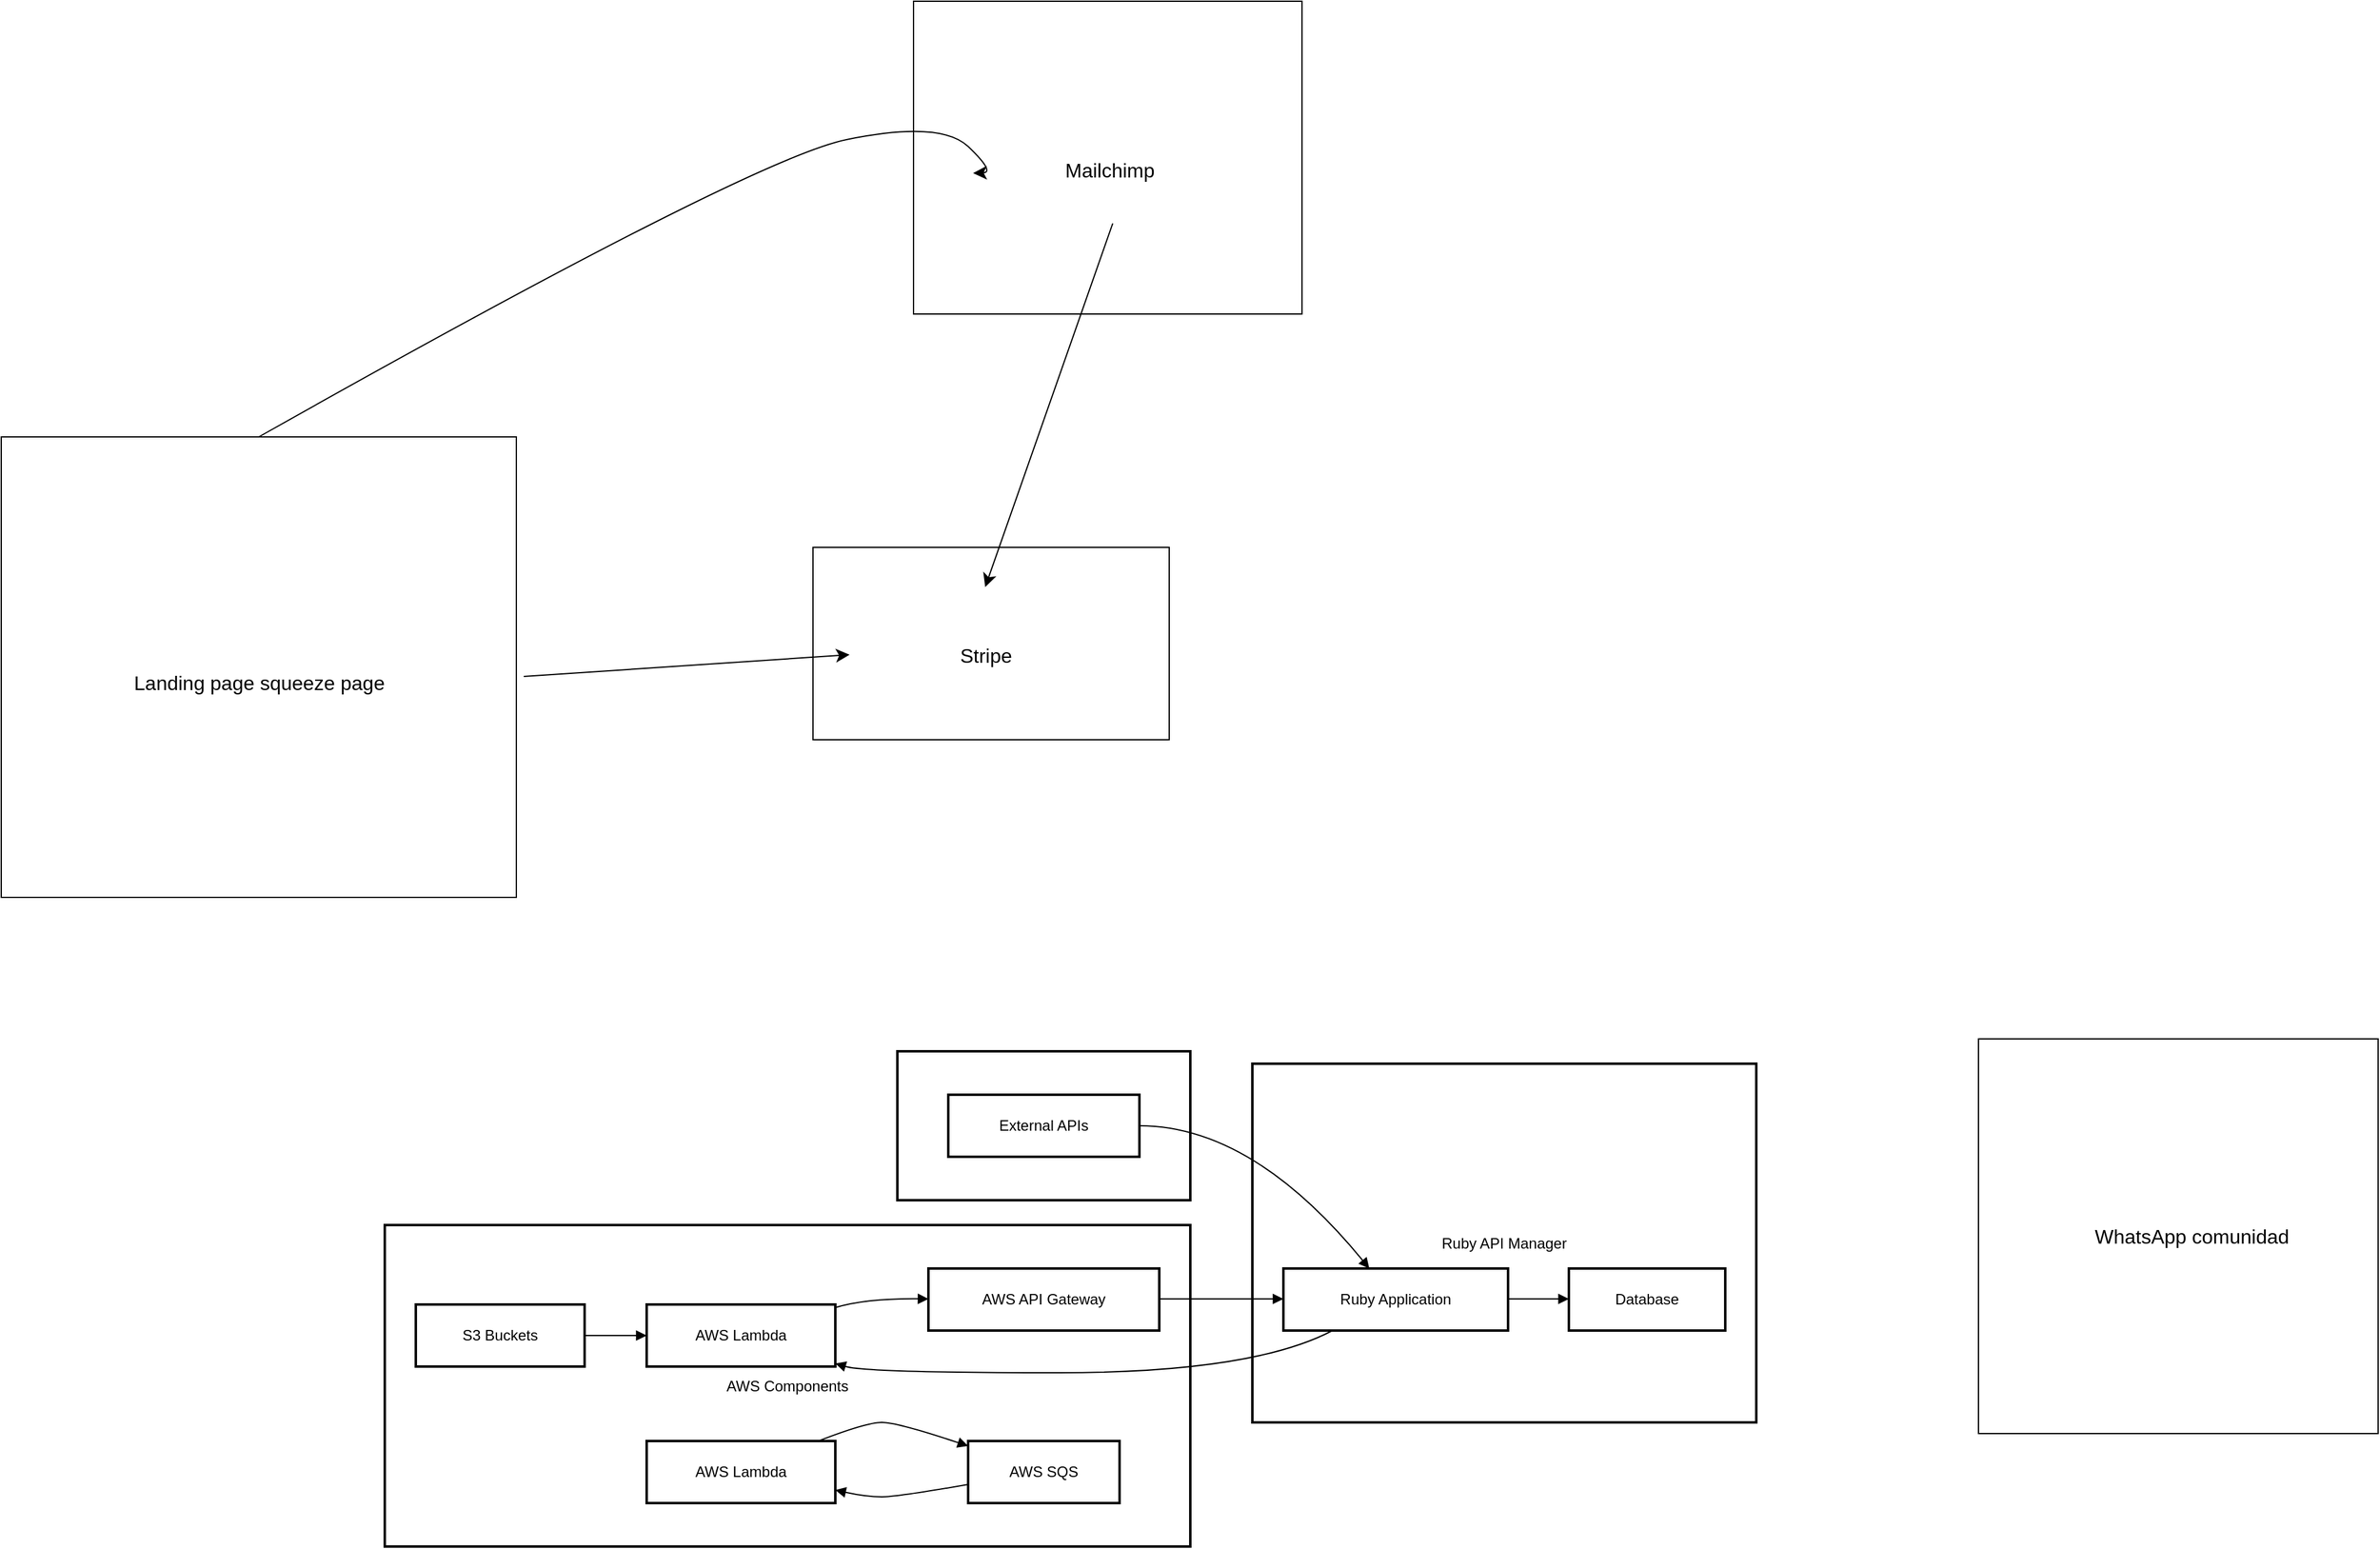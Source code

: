 <mxfile version="25.0.3">
  <diagram name="Página-1" id="dXAmtk8UxJzxFK8MmRvf">
    <mxGraphModel dx="3300" dy="2710" grid="0" gridSize="10" guides="1" tooltips="1" connect="1" arrows="1" fold="1" page="0" pageScale="1" pageWidth="850" pageHeight="1100" math="0" shadow="0">
      <root>
        <mxCell id="0" />
        <mxCell id="1" parent="0" />
        <mxCell id="2" value="External System" style="whiteSpace=wrap;strokeWidth=2;" parent="1" vertex="1">
          <mxGeometry x="421" y="8" width="236" height="120" as="geometry" />
        </mxCell>
        <mxCell id="3" value="Ruby API Manager" style="whiteSpace=wrap;strokeWidth=2;" parent="1" vertex="1">
          <mxGeometry x="707" y="18" width="406" height="289" as="geometry" />
        </mxCell>
        <mxCell id="4" value="AWS Components" style="whiteSpace=wrap;strokeWidth=2;" parent="1" vertex="1">
          <mxGeometry x="8" y="148" width="649" height="259" as="geometry" />
        </mxCell>
        <mxCell id="5" value="S3 Buckets" style="whiteSpace=wrap;strokeWidth=2;" parent="1" vertex="1">
          <mxGeometry x="33" y="212" width="136" height="50" as="geometry" />
        </mxCell>
        <mxCell id="6" value="AWS Lambda" style="whiteSpace=wrap;strokeWidth=2;" parent="1" vertex="1">
          <mxGeometry x="219" y="212" width="152" height="50" as="geometry" />
        </mxCell>
        <mxCell id="7" value="AWS API Gateway" style="whiteSpace=wrap;strokeWidth=2;" parent="1" vertex="1">
          <mxGeometry x="446" y="183" width="186" height="50" as="geometry" />
        </mxCell>
        <mxCell id="8" value="AWS Lambda" style="whiteSpace=wrap;strokeWidth=2;" parent="1" vertex="1">
          <mxGeometry x="219" y="322" width="152" height="50" as="geometry" />
        </mxCell>
        <mxCell id="9" value="AWS SQS" style="whiteSpace=wrap;strokeWidth=2;" parent="1" vertex="1">
          <mxGeometry x="478" y="322" width="122" height="50" as="geometry" />
        </mxCell>
        <mxCell id="10" value="Ruby Application" style="whiteSpace=wrap;strokeWidth=2;" parent="1" vertex="1">
          <mxGeometry x="732" y="183" width="181" height="50" as="geometry" />
        </mxCell>
        <mxCell id="11" value="Database" style="whiteSpace=wrap;strokeWidth=2;" parent="1" vertex="1">
          <mxGeometry x="962" y="183" width="126" height="50" as="geometry" />
        </mxCell>
        <mxCell id="12" value="External APIs" style="whiteSpace=wrap;strokeWidth=2;" parent="1" vertex="1">
          <mxGeometry x="462" y="43" width="154" height="50" as="geometry" />
        </mxCell>
        <mxCell id="13" value="" style="curved=1;startArrow=none;endArrow=block;exitX=1;exitY=0.5;entryX=0;entryY=0.5;" parent="1" source="5" target="6" edge="1">
          <mxGeometry relative="1" as="geometry">
            <Array as="points" />
          </mxGeometry>
        </mxCell>
        <mxCell id="14" value="" style="curved=1;startArrow=none;endArrow=block;exitX=1;exitY=0.05;entryX=0;entryY=0.49;" parent="1" source="6" target="7" edge="1">
          <mxGeometry relative="1" as="geometry">
            <Array as="points">
              <mxPoint x="396" y="207" />
            </Array>
          </mxGeometry>
        </mxCell>
        <mxCell id="15" value="" style="curved=1;startArrow=none;endArrow=block;exitX=0.91;exitY=0;entryX=0;entryY=0.08;" parent="1" source="8" target="9" edge="1">
          <mxGeometry relative="1" as="geometry">
            <Array as="points">
              <mxPoint x="396" y="307" />
              <mxPoint x="421" y="307" />
            </Array>
          </mxGeometry>
        </mxCell>
        <mxCell id="16" value="" style="curved=1;startArrow=none;endArrow=block;exitX=1;exitY=0.49;entryX=0;entryY=0.49;" parent="1" source="10" target="11" edge="1">
          <mxGeometry relative="1" as="geometry">
            <Array as="points" />
          </mxGeometry>
        </mxCell>
        <mxCell id="17" value="" style="curved=1;startArrow=none;endArrow=block;exitX=1;exitY=0.49;entryX=0;entryY=0.49;" parent="1" source="7" target="10" edge="1">
          <mxGeometry relative="1" as="geometry">
            <Array as="points" />
          </mxGeometry>
        </mxCell>
        <mxCell id="18" value="" style="curved=1;startArrow=none;endArrow=block;exitX=0.23;exitY=0.98;entryX=1;entryY=0.95;" parent="1" source="10" target="6" edge="1">
          <mxGeometry relative="1" as="geometry">
            <Array as="points">
              <mxPoint x="707" y="267" />
              <mxPoint x="396" y="267" />
            </Array>
          </mxGeometry>
        </mxCell>
        <mxCell id="19" value="" style="curved=1;startArrow=none;endArrow=block;exitX=0;exitY=0.7;entryX=1;entryY=0.79;" parent="1" source="9" target="8" edge="1">
          <mxGeometry relative="1" as="geometry">
            <Array as="points">
              <mxPoint x="421" y="367" />
              <mxPoint x="396" y="367" />
            </Array>
          </mxGeometry>
        </mxCell>
        <mxCell id="20" value="" style="curved=1;startArrow=none;endArrow=block;exitX=1;exitY=0.5;entryX=0.38;entryY=-0.01;" parent="1" source="12" target="10" edge="1">
          <mxGeometry relative="1" as="geometry">
            <Array as="points">
              <mxPoint x="707" y="68" />
            </Array>
          </mxGeometry>
        </mxCell>
        <mxCell id="2BBSSDKxdeMGpXaTtLqC-23" value="" style="rounded=0;whiteSpace=wrap;html=1;" vertex="1" parent="1">
          <mxGeometry x="-301" y="-487" width="415" height="371" as="geometry" />
        </mxCell>
        <mxCell id="2BBSSDKxdeMGpXaTtLqC-24" value="Landing page squeeze page" style="text;strokeColor=none;fillColor=none;html=1;align=center;verticalAlign=middle;whiteSpace=wrap;rounded=0;fontSize=16;" vertex="1" parent="1">
          <mxGeometry x="-243.5" y="-359" width="300" height="139" as="geometry" />
        </mxCell>
        <mxCell id="2BBSSDKxdeMGpXaTtLqC-25" value="" style="rounded=0;whiteSpace=wrap;html=1;" vertex="1" parent="1">
          <mxGeometry x="353" y="-398" width="287" height="155" as="geometry" />
        </mxCell>
        <mxCell id="2BBSSDKxdeMGpXaTtLqC-26" value="Stripe" style="text;strokeColor=none;fillColor=none;html=1;align=center;verticalAlign=middle;whiteSpace=wrap;rounded=0;fontSize=16;" vertex="1" parent="1">
          <mxGeometry x="382.5" y="-366" width="218.5" height="109" as="geometry" />
        </mxCell>
        <mxCell id="2BBSSDKxdeMGpXaTtLqC-27" value="" style="rounded=0;whiteSpace=wrap;html=1;" vertex="1" parent="1">
          <mxGeometry x="434" y="-838" width="313" height="252" as="geometry" />
        </mxCell>
        <mxCell id="2BBSSDKxdeMGpXaTtLqC-28" value="" style="rounded=0;whiteSpace=wrap;html=1;" vertex="1" parent="1">
          <mxGeometry x="1292" y="-2" width="322" height="318" as="geometry" />
        </mxCell>
        <mxCell id="2BBSSDKxdeMGpXaTtLqC-29" value="WhatsApp comunidad" style="text;strokeColor=none;fillColor=none;html=1;align=center;verticalAlign=middle;whiteSpace=wrap;rounded=0;fontSize=16;" vertex="1" parent="1">
          <mxGeometry x="1368" y="138" width="192" height="38" as="geometry" />
        </mxCell>
        <mxCell id="2BBSSDKxdeMGpXaTtLqC-30" value="Mailchimp&amp;nbsp;" style="text;strokeColor=none;fillColor=none;html=1;align=center;verticalAlign=middle;whiteSpace=wrap;rounded=0;fontSize=16;" vertex="1" parent="1">
          <mxGeometry x="482" y="-746" width="225" height="87" as="geometry" />
        </mxCell>
        <mxCell id="2BBSSDKxdeMGpXaTtLqC-37" value="" style="edgeStyle=none;orthogonalLoop=1;jettySize=auto;html=1;rounded=0;fontSize=12;startSize=8;endSize=8;curved=1;entryX=0;entryY=0.5;entryDx=0;entryDy=0;" edge="1" parent="1" target="2BBSSDKxdeMGpXaTtLqC-26">
          <mxGeometry width="120" relative="1" as="geometry">
            <mxPoint x="120" y="-294" as="sourcePoint" />
            <mxPoint x="240" y="-294" as="targetPoint" />
            <Array as="points" />
          </mxGeometry>
        </mxCell>
        <mxCell id="2BBSSDKxdeMGpXaTtLqC-42" value="" style="edgeStyle=none;orthogonalLoop=1;jettySize=auto;html=1;rounded=0;fontSize=12;startSize=8;endSize=8;curved=1;exitX=0.5;exitY=0;exitDx=0;exitDy=0;" edge="1" parent="1" source="2BBSSDKxdeMGpXaTtLqC-23" target="2BBSSDKxdeMGpXaTtLqC-30">
          <mxGeometry width="120" relative="1" as="geometry">
            <mxPoint x="-34" y="-505" as="sourcePoint" />
            <mxPoint x="415" y="-763" as="targetPoint" />
            <Array as="points">
              <mxPoint x="304" y="-711" />
              <mxPoint x="456" y="-742" />
              <mxPoint x="500" y="-700" />
            </Array>
          </mxGeometry>
        </mxCell>
        <mxCell id="2BBSSDKxdeMGpXaTtLqC-43" value="" style="edgeStyle=none;orthogonalLoop=1;jettySize=auto;html=1;rounded=0;fontSize=12;startSize=8;endSize=8;curved=1;exitX=0.5;exitY=1;exitDx=0;exitDy=0;entryX=0.5;entryY=0;entryDx=0;entryDy=0;" edge="1" parent="1" source="2BBSSDKxdeMGpXaTtLqC-30" target="2BBSSDKxdeMGpXaTtLqC-26">
          <mxGeometry width="120" relative="1" as="geometry">
            <mxPoint x="606" y="-409" as="sourcePoint" />
            <mxPoint x="726" y="-409" as="targetPoint" />
            <Array as="points" />
          </mxGeometry>
        </mxCell>
      </root>
    </mxGraphModel>
  </diagram>
</mxfile>
